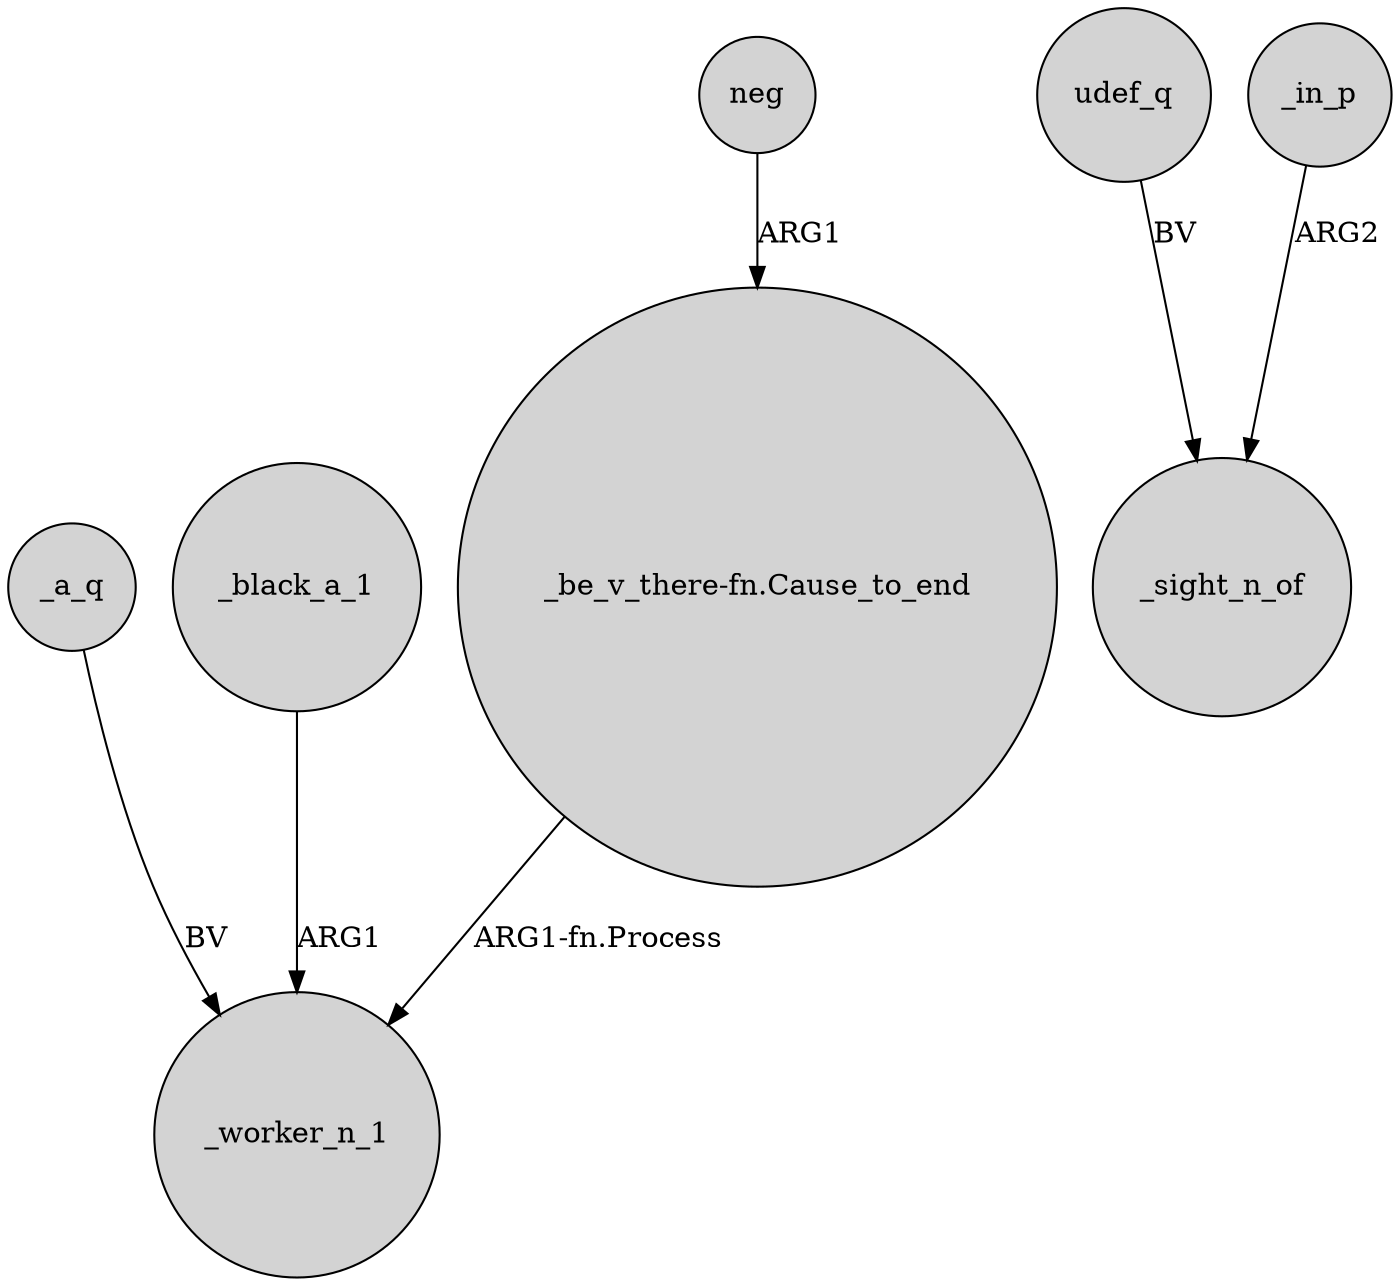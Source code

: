 digraph {
	node [shape=circle style=filled]
	_a_q -> _worker_n_1 [label=BV]
	_black_a_1 -> _worker_n_1 [label=ARG1]
	neg -> "_be_v_there-fn.Cause_to_end" [label=ARG1]
	udef_q -> _sight_n_of [label=BV]
	"_be_v_there-fn.Cause_to_end" -> _worker_n_1 [label="ARG1-fn.Process"]
	_in_p -> _sight_n_of [label=ARG2]
}
